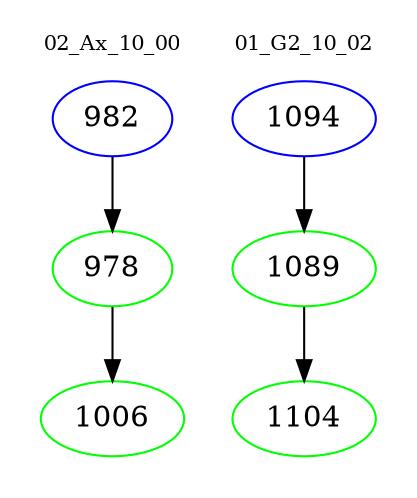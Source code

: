 digraph{
subgraph cluster_0 {
color = white
label = "02_Ax_10_00";
fontsize=10;
T0_982 [label="982", color="blue"]
T0_982 -> T0_978 [color="black"]
T0_978 [label="978", color="green"]
T0_978 -> T0_1006 [color="black"]
T0_1006 [label="1006", color="green"]
}
subgraph cluster_1 {
color = white
label = "01_G2_10_02";
fontsize=10;
T1_1094 [label="1094", color="blue"]
T1_1094 -> T1_1089 [color="black"]
T1_1089 [label="1089", color="green"]
T1_1089 -> T1_1104 [color="black"]
T1_1104 [label="1104", color="green"]
}
}
